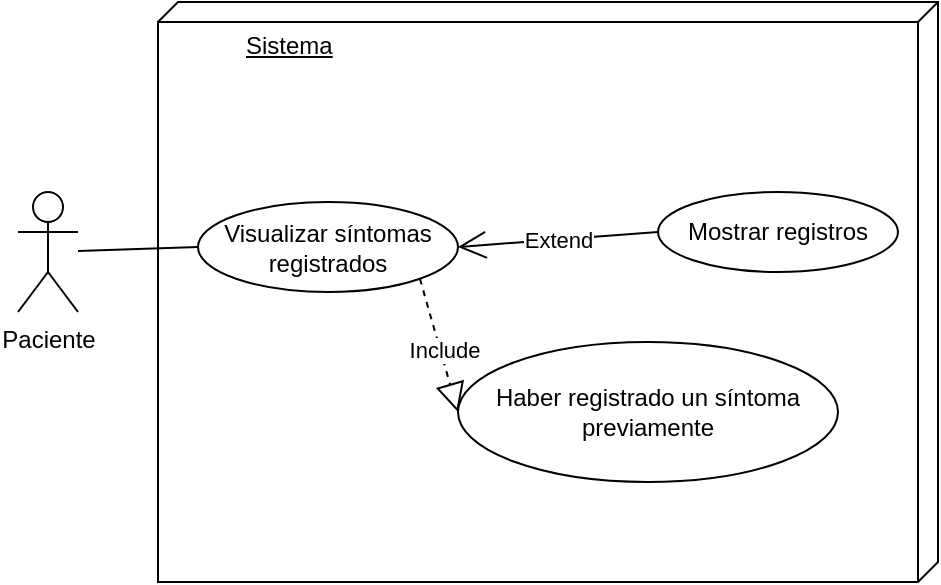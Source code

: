 <mxfile version="21.6.8" type="device">
  <diagram name="Página-1" id="dJx56YB7KGcAiy5-ZDgh">
    <mxGraphModel dx="1418" dy="827" grid="1" gridSize="10" guides="1" tooltips="1" connect="1" arrows="1" fold="1" page="1" pageScale="1" pageWidth="827" pageHeight="1169" math="0" shadow="0">
      <root>
        <mxCell id="0" />
        <mxCell id="1" parent="0" />
        <mxCell id="mAbyE8N8R_fkNbjM-QfM-8" value="&lt;blockquote style=&quot;margin: 0 0 0 40px; border: none; padding: 0px;&quot;&gt;Sistema&lt;/blockquote&gt;" style="verticalAlign=top;align=left;spacingTop=8;spacingLeft=2;spacingRight=12;shape=cube;size=10;direction=south;fontStyle=4;html=1;whiteSpace=wrap;" parent="1" vertex="1">
          <mxGeometry x="150" y="130" width="390" height="290" as="geometry" />
        </mxCell>
        <mxCell id="mAbyE8N8R_fkNbjM-QfM-2" value="Paciente" style="shape=umlActor;verticalLabelPosition=bottom;verticalAlign=top;html=1;outlineConnect=0;" parent="1" vertex="1">
          <mxGeometry x="80" y="225" width="30" height="60" as="geometry" />
        </mxCell>
        <mxCell id="mAbyE8N8R_fkNbjM-QfM-3" value="Visualizar síntomas registrados" style="ellipse;whiteSpace=wrap;html=1;" parent="1" vertex="1">
          <mxGeometry x="170" y="230" width="130" height="45" as="geometry" />
        </mxCell>
        <mxCell id="mAbyE8N8R_fkNbjM-QfM-5" value="Haber registrado un síntoma previamente" style="ellipse;whiteSpace=wrap;html=1;" parent="1" vertex="1">
          <mxGeometry x="300" y="300" width="190" height="70" as="geometry" />
        </mxCell>
        <mxCell id="mAbyE8N8R_fkNbjM-QfM-6" value="" style="endArrow=none;html=1;rounded=0;entryX=0;entryY=0.5;entryDx=0;entryDy=0;" parent="1" source="mAbyE8N8R_fkNbjM-QfM-2" target="mAbyE8N8R_fkNbjM-QfM-3" edge="1">
          <mxGeometry width="50" height="50" relative="1" as="geometry">
            <mxPoint x="40" y="400" as="sourcePoint" />
            <mxPoint x="90" y="350" as="targetPoint" />
          </mxGeometry>
        </mxCell>
        <mxCell id="mAbyE8N8R_fkNbjM-QfM-9" value="" style="endArrow=block;dashed=1;endFill=0;endSize=12;html=1;rounded=0;exitX=1;exitY=1;exitDx=0;exitDy=0;entryX=0;entryY=0.5;entryDx=0;entryDy=0;" parent="1" source="mAbyE8N8R_fkNbjM-QfM-3" target="mAbyE8N8R_fkNbjM-QfM-5" edge="1">
          <mxGeometry width="160" relative="1" as="geometry">
            <mxPoint x="80" y="430" as="sourcePoint" />
            <mxPoint x="240" y="430" as="targetPoint" />
          </mxGeometry>
        </mxCell>
        <mxCell id="mAbyE8N8R_fkNbjM-QfM-10" value="Include" style="edgeLabel;html=1;align=center;verticalAlign=middle;resizable=0;points=[];" parent="mAbyE8N8R_fkNbjM-QfM-9" vertex="1" connectable="0">
          <mxGeometry x="0.08" y="2" relative="1" as="geometry">
            <mxPoint as="offset" />
          </mxGeometry>
        </mxCell>
        <mxCell id="hQJ8RMsU2kbnW5jbgwll-1" value="Mostrar registros" style="ellipse;whiteSpace=wrap;html=1;" parent="1" vertex="1">
          <mxGeometry x="400" y="225" width="120" height="40" as="geometry" />
        </mxCell>
        <mxCell id="hQJ8RMsU2kbnW5jbgwll-2" value="Extend" style="endArrow=open;endFill=1;endSize=12;html=1;rounded=0;exitX=0;exitY=0.5;exitDx=0;exitDy=0;entryX=1;entryY=0.5;entryDx=0;entryDy=0;" parent="1" source="hQJ8RMsU2kbnW5jbgwll-1" target="mAbyE8N8R_fkNbjM-QfM-3" edge="1">
          <mxGeometry width="160" relative="1" as="geometry">
            <mxPoint x="300" y="75" as="sourcePoint" />
            <mxPoint x="310" y="245" as="targetPoint" />
            <Array as="points" />
          </mxGeometry>
        </mxCell>
      </root>
    </mxGraphModel>
  </diagram>
</mxfile>
